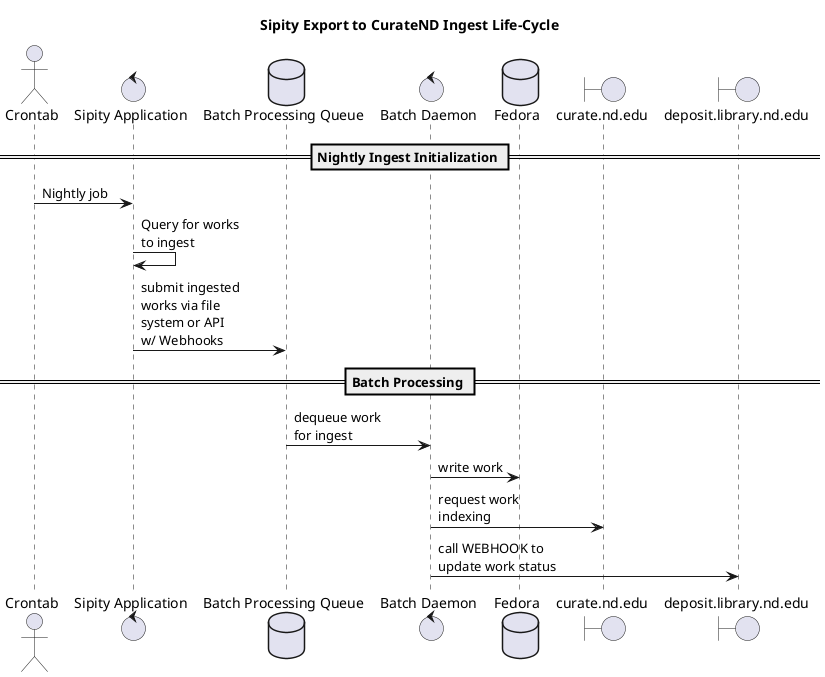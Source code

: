 # Render via PlantUML
# Generated via plantuml-preview (https://github.com/peele/plantuml-preview) in Atom
@startuml

title Sipity Export to CurateND Ingest Life-Cycle

actor "Crontab"
control "Sipity Application"
database "Batch Processing Queue"
control "Batch Daemon"
database "Fedora"
boundary "curate.nd.edu"
boundary "deposit.library.nd.edu"

== Nightly Ingest Initialization ==

"Crontab" -> "Sipity Application" : Nightly job
"Sipity Application" -> "Sipity Application": Query for works\nto ingest
"Sipity Application" -> "Batch Processing Queue" : submit ingested\nworks via file\nsystem or API\nw/ Webhooks

== Batch Processing ==

"Batch Processing Queue" -> "Batch Daemon" : dequeue work\nfor ingest
"Batch Daemon" -> "Fedora" : write work
"Batch Daemon" -> "curate.nd.edu" : request work\nindexing
"Batch Daemon" -> "deposit.library.nd.edu" : call WEBHOOK to\nupdate work status

@enduml
